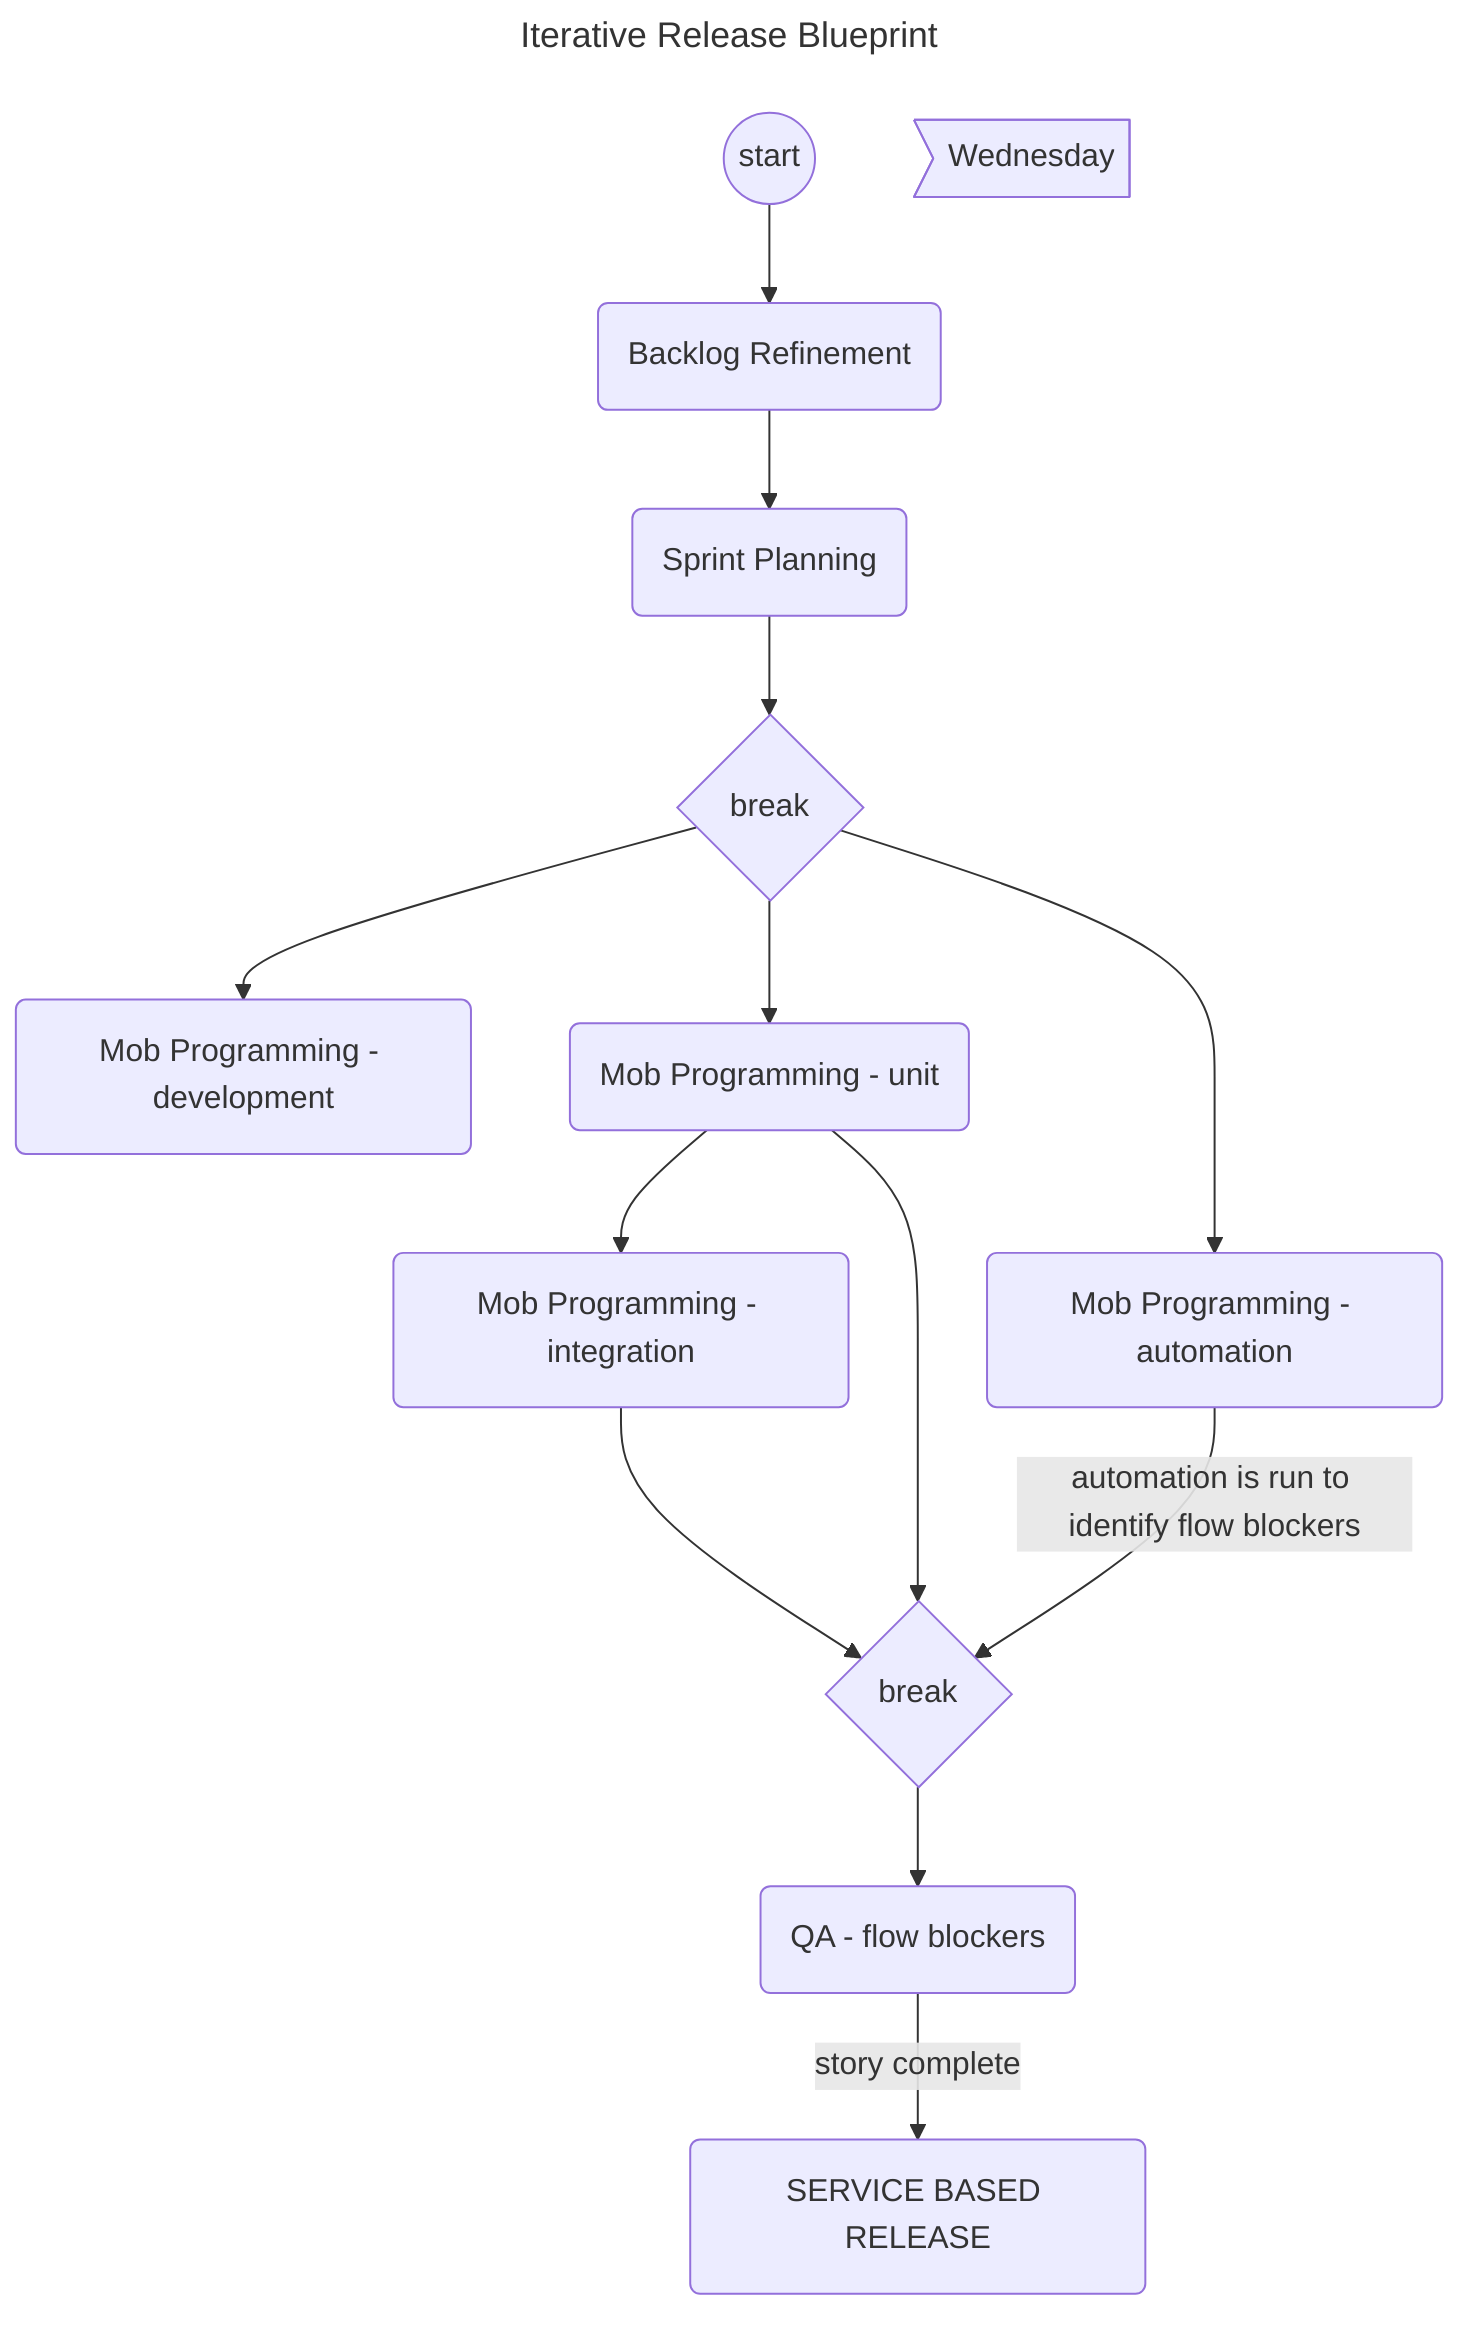 ---
title: Iterative Release Blueprint
---

flowchart TD

id1((start))-->A(Backlog Refinement)
A(Backlog Refinement)-->B(Sprint Planning)

id2>Wednesday]
B(Sprint Planning)

B(Sprint Planning)-->id3{break}

id3{break}-->C(Mob Programming - development)
id3{break}-->D(Mob Programming - unit)-->F(Mob Programming - integration)
id3{break}-->E(Mob Programming - automation)

D(Mob Programming - unit)-->id4{break}
E(Mob Programming - automation)-->|automation is run to identify flow blockers|id4{break}
F(Mob Programming - integration)-->id4{break}

id4{break}-->G(QA - flow blockers)

G(QA - flow blockers)-->|story complete|X(SERVICE BASED RELEASE)